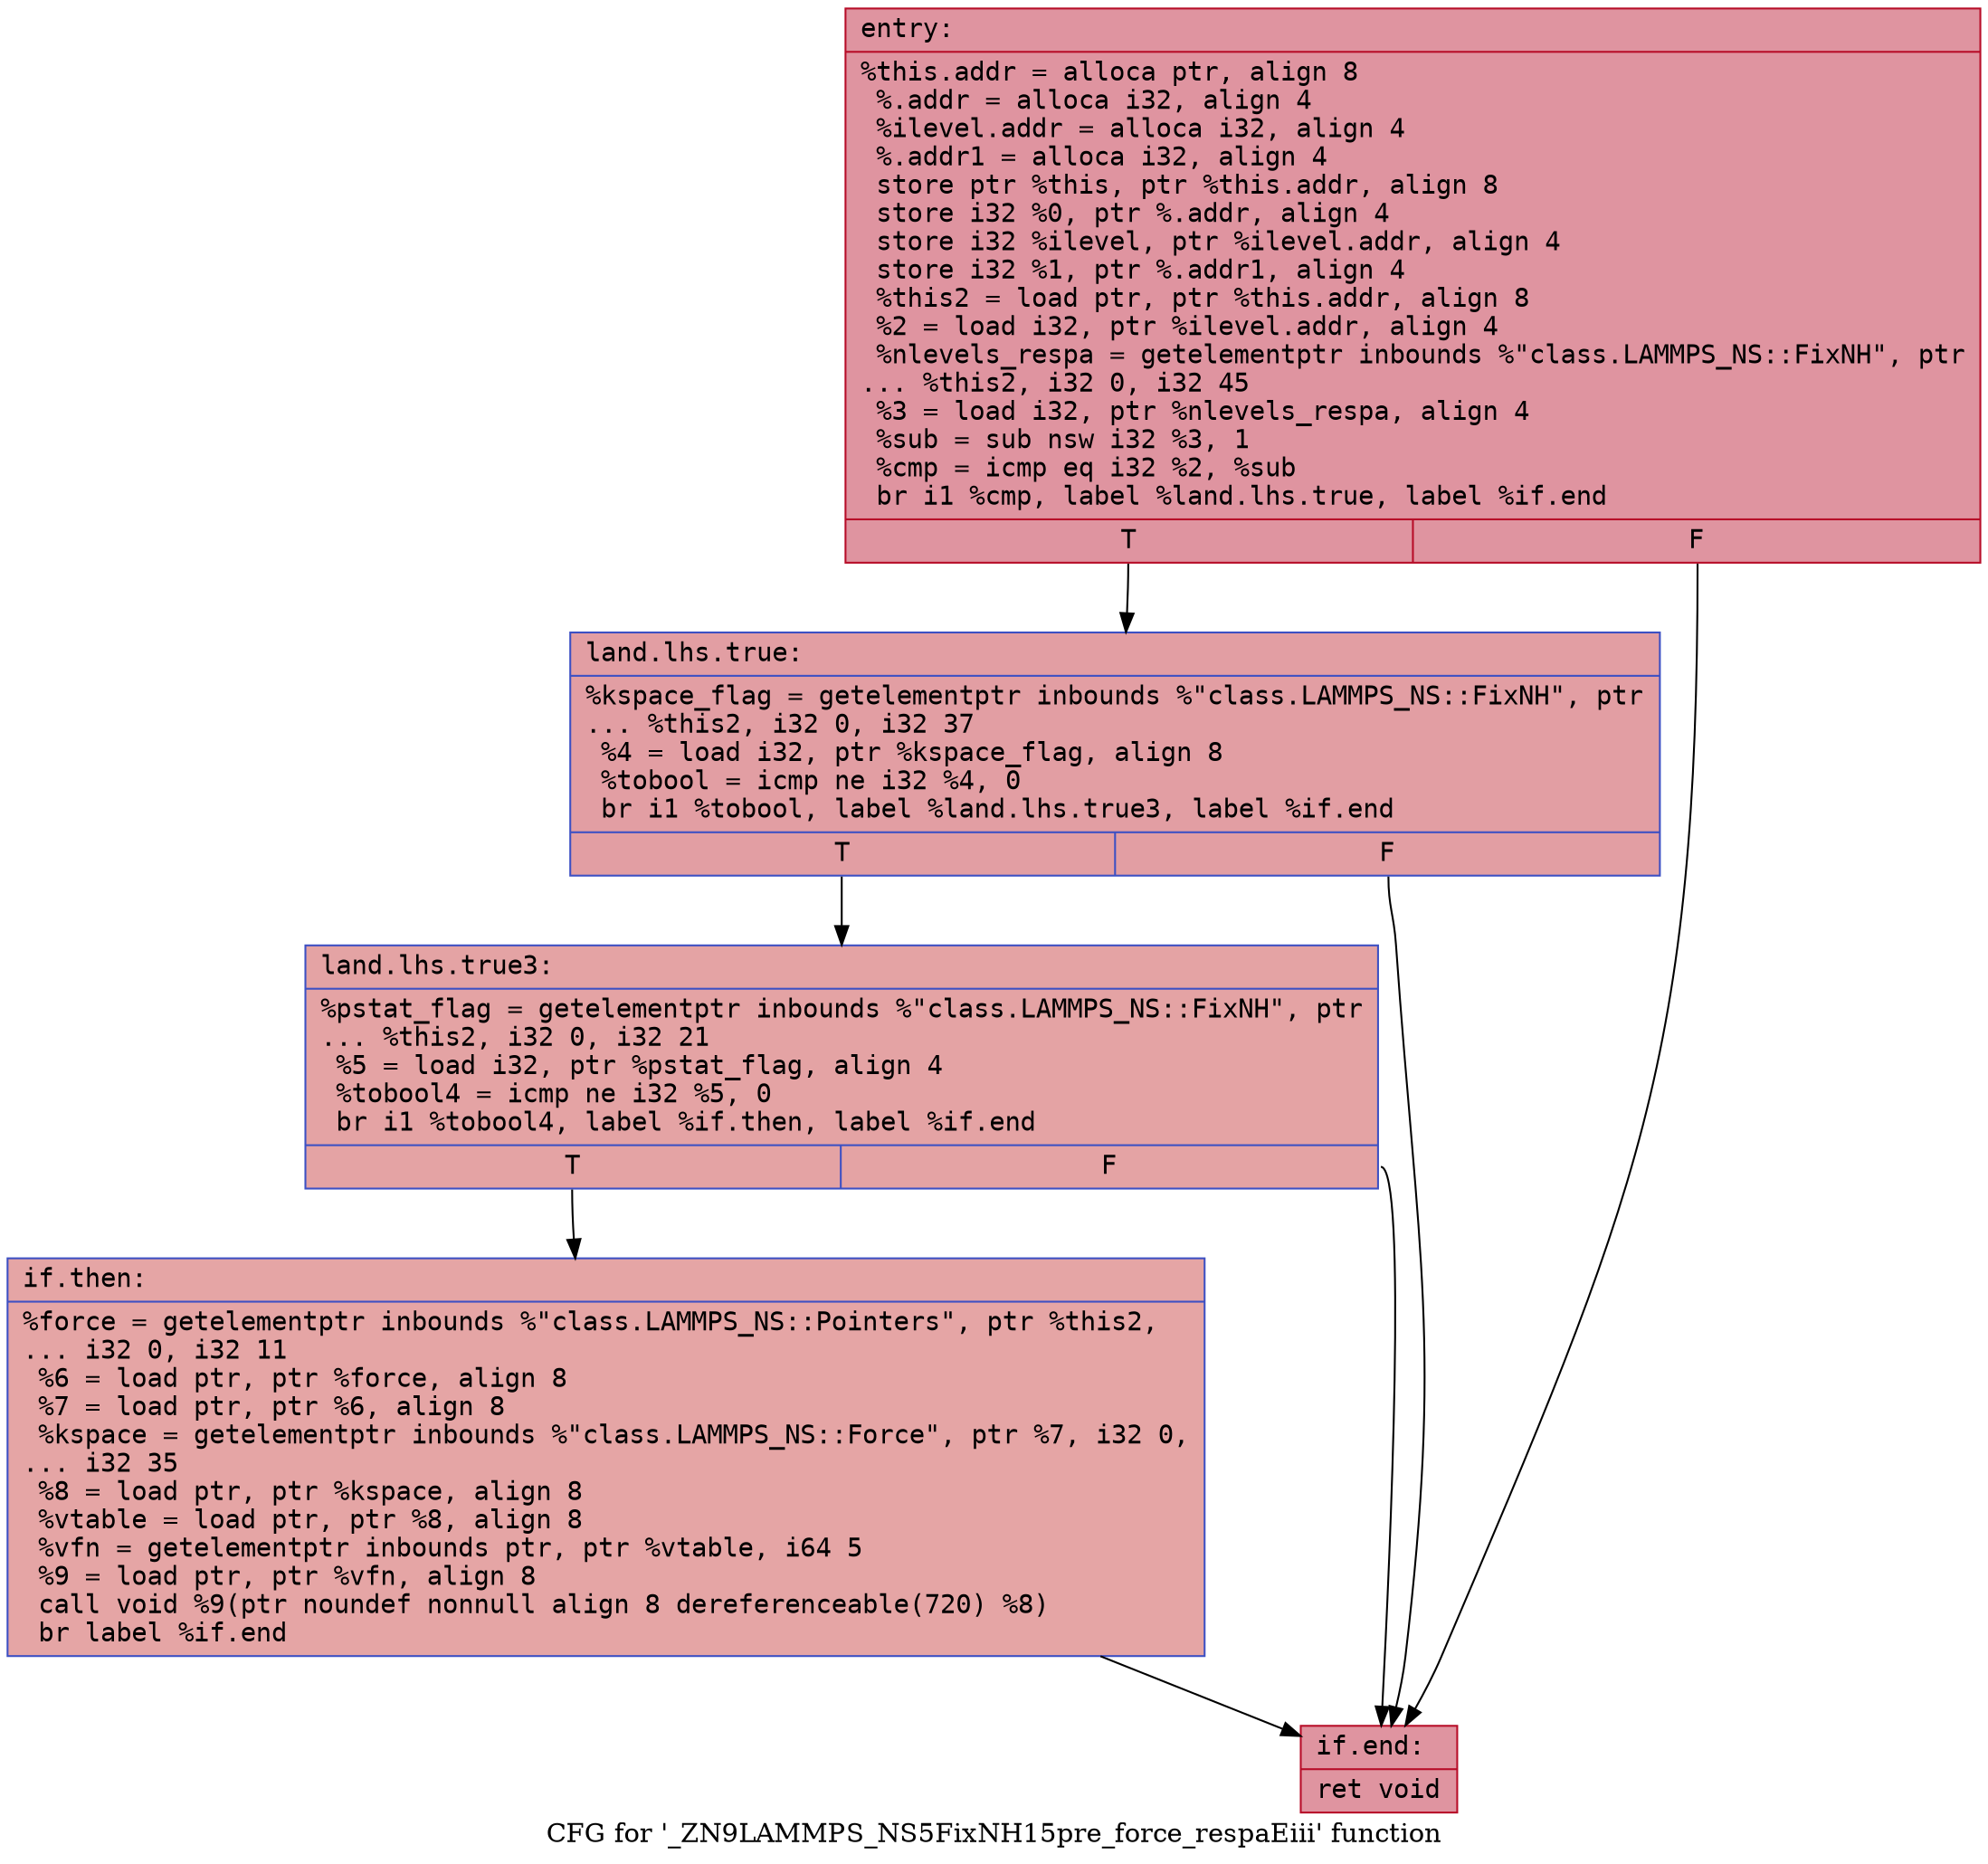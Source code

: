 digraph "CFG for '_ZN9LAMMPS_NS5FixNH15pre_force_respaEiii' function" {
	label="CFG for '_ZN9LAMMPS_NS5FixNH15pre_force_respaEiii' function";

	Node0x55b2c7a6b830 [shape=record,color="#b70d28ff", style=filled, fillcolor="#b70d2870" fontname="Courier",label="{entry:\l|  %this.addr = alloca ptr, align 8\l  %.addr = alloca i32, align 4\l  %ilevel.addr = alloca i32, align 4\l  %.addr1 = alloca i32, align 4\l  store ptr %this, ptr %this.addr, align 8\l  store i32 %0, ptr %.addr, align 4\l  store i32 %ilevel, ptr %ilevel.addr, align 4\l  store i32 %1, ptr %.addr1, align 4\l  %this2 = load ptr, ptr %this.addr, align 8\l  %2 = load i32, ptr %ilevel.addr, align 4\l  %nlevels_respa = getelementptr inbounds %\"class.LAMMPS_NS::FixNH\", ptr\l... %this2, i32 0, i32 45\l  %3 = load i32, ptr %nlevels_respa, align 4\l  %sub = sub nsw i32 %3, 1\l  %cmp = icmp eq i32 %2, %sub\l  br i1 %cmp, label %land.lhs.true, label %if.end\l|{<s0>T|<s1>F}}"];
	Node0x55b2c7a6b830:s0 -> Node0x55b2c7d23490[tooltip="entry -> land.lhs.true\nProbability 50.00%" ];
	Node0x55b2c7a6b830:s1 -> Node0x55b2c7d23510[tooltip="entry -> if.end\nProbability 50.00%" ];
	Node0x55b2c7d23490 [shape=record,color="#3d50c3ff", style=filled, fillcolor="#be242e70" fontname="Courier",label="{land.lhs.true:\l|  %kspace_flag = getelementptr inbounds %\"class.LAMMPS_NS::FixNH\", ptr\l... %this2, i32 0, i32 37\l  %4 = load i32, ptr %kspace_flag, align 8\l  %tobool = icmp ne i32 %4, 0\l  br i1 %tobool, label %land.lhs.true3, label %if.end\l|{<s0>T|<s1>F}}"];
	Node0x55b2c7d23490:s0 -> Node0x55b2c7d239f0[tooltip="land.lhs.true -> land.lhs.true3\nProbability 62.50%" ];
	Node0x55b2c7d23490:s1 -> Node0x55b2c7d23510[tooltip="land.lhs.true -> if.end\nProbability 37.50%" ];
	Node0x55b2c7d239f0 [shape=record,color="#3d50c3ff", style=filled, fillcolor="#c32e3170" fontname="Courier",label="{land.lhs.true3:\l|  %pstat_flag = getelementptr inbounds %\"class.LAMMPS_NS::FixNH\", ptr\l... %this2, i32 0, i32 21\l  %5 = load i32, ptr %pstat_flag, align 4\l  %tobool4 = icmp ne i32 %5, 0\l  br i1 %tobool4, label %if.then, label %if.end\l|{<s0>T|<s1>F}}"];
	Node0x55b2c7d239f0:s0 -> Node0x55b2c7d23d40[tooltip="land.lhs.true3 -> if.then\nProbability 62.50%" ];
	Node0x55b2c7d239f0:s1 -> Node0x55b2c7d23510[tooltip="land.lhs.true3 -> if.end\nProbability 37.50%" ];
	Node0x55b2c7d23d40 [shape=record,color="#3d50c3ff", style=filled, fillcolor="#c5333470" fontname="Courier",label="{if.then:\l|  %force = getelementptr inbounds %\"class.LAMMPS_NS::Pointers\", ptr %this2,\l... i32 0, i32 11\l  %6 = load ptr, ptr %force, align 8\l  %7 = load ptr, ptr %6, align 8\l  %kspace = getelementptr inbounds %\"class.LAMMPS_NS::Force\", ptr %7, i32 0,\l... i32 35\l  %8 = load ptr, ptr %kspace, align 8\l  %vtable = load ptr, ptr %8, align 8\l  %vfn = getelementptr inbounds ptr, ptr %vtable, i64 5\l  %9 = load ptr, ptr %vfn, align 8\l  call void %9(ptr noundef nonnull align 8 dereferenceable(720) %8)\l  br label %if.end\l}"];
	Node0x55b2c7d23d40 -> Node0x55b2c7d23510[tooltip="if.then -> if.end\nProbability 100.00%" ];
	Node0x55b2c7d23510 [shape=record,color="#b70d28ff", style=filled, fillcolor="#b70d2870" fontname="Courier",label="{if.end:\l|  ret void\l}"];
}
